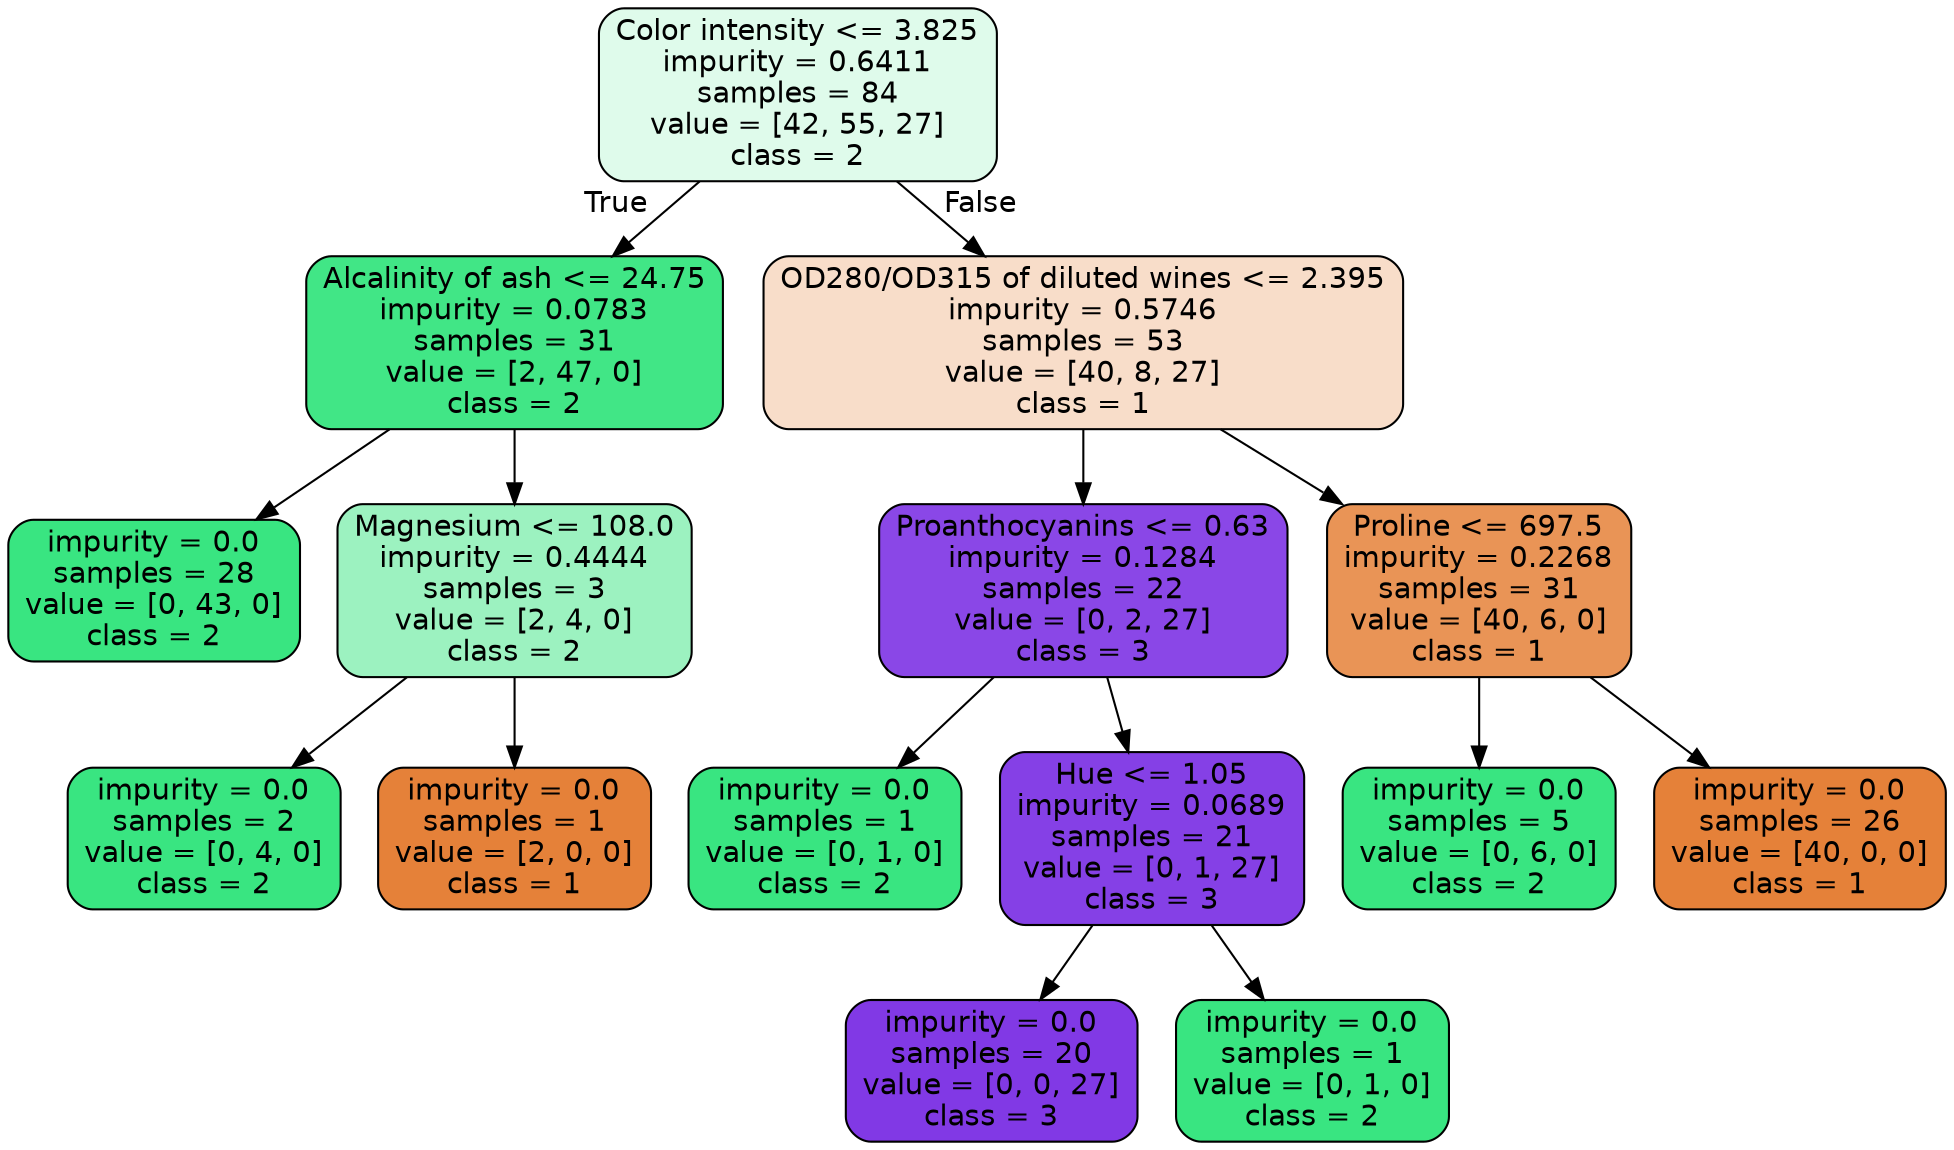 digraph Tree {
node [shape=box, style="filled, rounded", color="black", fontname=helvetica] ;
edge [fontname=helvetica] ;
0 [label="Color intensity <= 3.825\nimpurity = 0.6411\nsamples = 84\nvalue = [42, 55, 27]\nclass = 2", fillcolor="#39e58128"] ;
1 [label="Alcalinity of ash <= 24.75\nimpurity = 0.0783\nsamples = 31\nvalue = [2, 47, 0]\nclass = 2", fillcolor="#39e581f4"] ;
0 -> 1 [labeldistance=2.5, labelangle=45, headlabel="True"] ;
2 [label="impurity = 0.0\nsamples = 28\nvalue = [0, 43, 0]\nclass = 2", fillcolor="#39e581ff"] ;
1 -> 2 ;
3 [label="Magnesium <= 108.0\nimpurity = 0.4444\nsamples = 3\nvalue = [2, 4, 0]\nclass = 2", fillcolor="#39e5817f"] ;
1 -> 3 ;
4 [label="impurity = 0.0\nsamples = 2\nvalue = [0, 4, 0]\nclass = 2", fillcolor="#39e581ff"] ;
3 -> 4 ;
5 [label="impurity = 0.0\nsamples = 1\nvalue = [2, 0, 0]\nclass = 1", fillcolor="#e58139ff"] ;
3 -> 5 ;
6 [label="OD280/OD315 of diluted wines <= 2.395\nimpurity = 0.5746\nsamples = 53\nvalue = [40, 8, 27]\nclass = 1", fillcolor="#e5813945"] ;
0 -> 6 [labeldistance=2.5, labelangle=-45, headlabel="False"] ;
7 [label="Proanthocyanins <= 0.63\nimpurity = 0.1284\nsamples = 22\nvalue = [0, 2, 27]\nclass = 3", fillcolor="#8139e5ec"] ;
6 -> 7 ;
8 [label="impurity = 0.0\nsamples = 1\nvalue = [0, 1, 0]\nclass = 2", fillcolor="#39e581ff"] ;
7 -> 8 ;
9 [label="Hue <= 1.05\nimpurity = 0.0689\nsamples = 21\nvalue = [0, 1, 27]\nclass = 3", fillcolor="#8139e5f6"] ;
7 -> 9 ;
10 [label="impurity = 0.0\nsamples = 20\nvalue = [0, 0, 27]\nclass = 3", fillcolor="#8139e5ff"] ;
9 -> 10 ;
11 [label="impurity = 0.0\nsamples = 1\nvalue = [0, 1, 0]\nclass = 2", fillcolor="#39e581ff"] ;
9 -> 11 ;
12 [label="Proline <= 697.5\nimpurity = 0.2268\nsamples = 31\nvalue = [40, 6, 0]\nclass = 1", fillcolor="#e58139d9"] ;
6 -> 12 ;
13 [label="impurity = 0.0\nsamples = 5\nvalue = [0, 6, 0]\nclass = 2", fillcolor="#39e581ff"] ;
12 -> 13 ;
14 [label="impurity = 0.0\nsamples = 26\nvalue = [40, 0, 0]\nclass = 1", fillcolor="#e58139ff"] ;
12 -> 14 ;
}